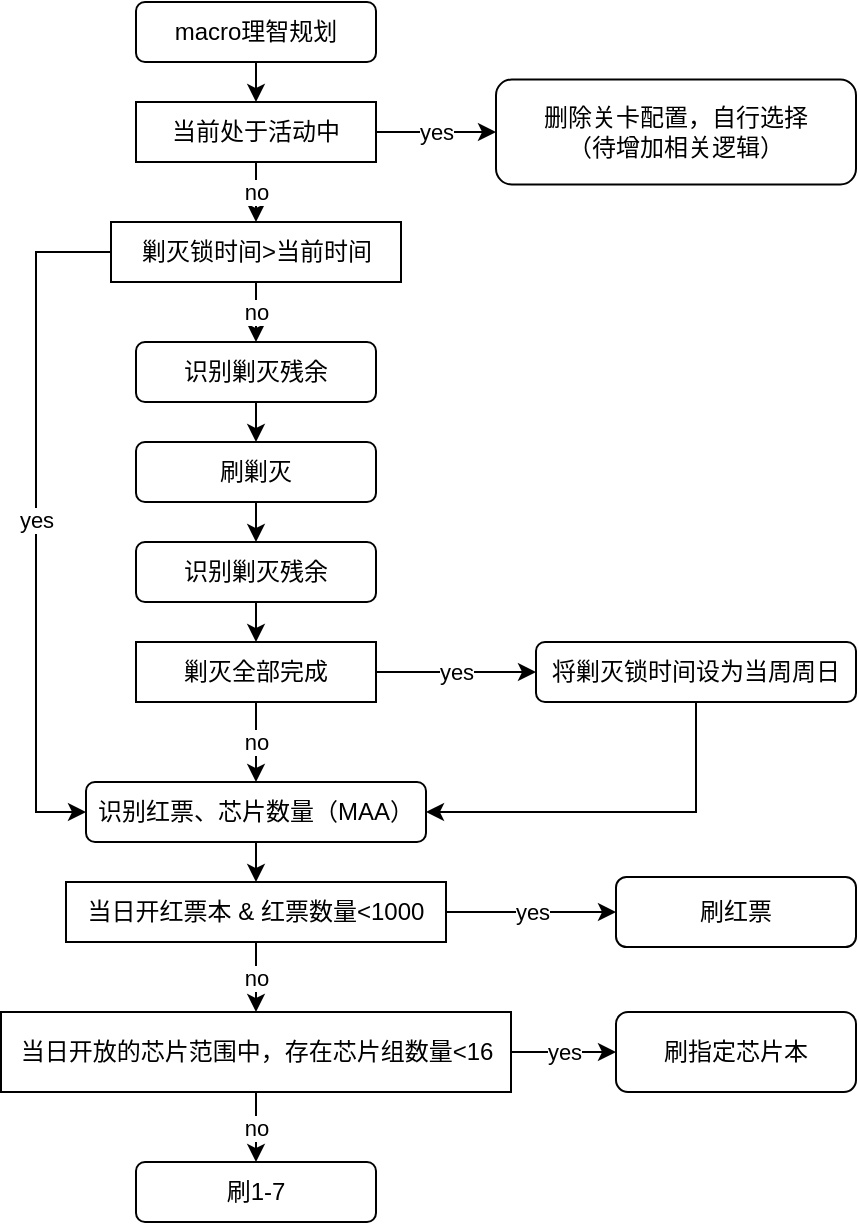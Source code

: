 <mxfile version="21.3.2" type="github">
  <diagram id="C5RBs43oDa-KdzZeNtuy" name="Page-1">
    <mxGraphModel dx="882" dy="606" grid="1" gridSize="10" guides="1" tooltips="1" connect="1" arrows="1" fold="1" page="1" pageScale="1" pageWidth="827" pageHeight="1169" math="0" shadow="0">
      <root>
        <mxCell id="WIyWlLk6GJQsqaUBKTNV-0" />
        <mxCell id="WIyWlLk6GJQsqaUBKTNV-1" parent="WIyWlLk6GJQsqaUBKTNV-0" />
        <mxCell id="aBff2EC1QVt_rITPJHu9-40" style="edgeStyle=orthogonalEdgeStyle;rounded=0;orthogonalLoop=1;jettySize=auto;html=1;exitX=0.5;exitY=1;exitDx=0;exitDy=0;entryX=0.5;entryY=0;entryDx=0;entryDy=0;" edge="1" parent="WIyWlLk6GJQsqaUBKTNV-1" source="WIyWlLk6GJQsqaUBKTNV-3" target="aBff2EC1QVt_rITPJHu9-38">
          <mxGeometry relative="1" as="geometry" />
        </mxCell>
        <mxCell id="WIyWlLk6GJQsqaUBKTNV-3" value="macro理智规划" style="rounded=1;whiteSpace=wrap;html=1;fontSize=12;glass=0;strokeWidth=1;shadow=0;" parent="WIyWlLk6GJQsqaUBKTNV-1" vertex="1">
          <mxGeometry x="160" y="40" width="120" height="30" as="geometry" />
        </mxCell>
        <mxCell id="aBff2EC1QVt_rITPJHu9-14" value="no" style="edgeStyle=orthogonalEdgeStyle;rounded=0;orthogonalLoop=1;jettySize=auto;html=1;exitX=0.5;exitY=1;exitDx=0;exitDy=0;entryX=0.5;entryY=0;entryDx=0;entryDy=0;" edge="1" parent="WIyWlLk6GJQsqaUBKTNV-1" source="aBff2EC1QVt_rITPJHu9-10" target="aBff2EC1QVt_rITPJHu9-16">
          <mxGeometry relative="1" as="geometry">
            <mxPoint x="220" y="240" as="targetPoint" />
          </mxGeometry>
        </mxCell>
        <mxCell id="aBff2EC1QVt_rITPJHu9-32" value="yes" style="edgeStyle=orthogonalEdgeStyle;rounded=0;orthogonalLoop=1;jettySize=auto;html=1;exitX=0;exitY=0.5;exitDx=0;exitDy=0;entryX=0;entryY=0.5;entryDx=0;entryDy=0;" edge="1" parent="WIyWlLk6GJQsqaUBKTNV-1" source="aBff2EC1QVt_rITPJHu9-10" target="aBff2EC1QVt_rITPJHu9-29">
          <mxGeometry relative="1" as="geometry">
            <Array as="points">
              <mxPoint x="110" y="165" />
              <mxPoint x="110" y="445" />
            </Array>
          </mxGeometry>
        </mxCell>
        <mxCell id="aBff2EC1QVt_rITPJHu9-10" value="剿灭锁时间&amp;gt;当前时间" style="rounded=0;whiteSpace=wrap;html=1;" vertex="1" parent="WIyWlLk6GJQsqaUBKTNV-1">
          <mxGeometry x="147.5" y="150" width="145" height="30" as="geometry" />
        </mxCell>
        <mxCell id="aBff2EC1QVt_rITPJHu9-19" style="edgeStyle=orthogonalEdgeStyle;rounded=0;orthogonalLoop=1;jettySize=auto;html=1;exitX=0.5;exitY=1;exitDx=0;exitDy=0;entryX=0.5;entryY=0;entryDx=0;entryDy=0;" edge="1" parent="WIyWlLk6GJQsqaUBKTNV-1" source="aBff2EC1QVt_rITPJHu9-16" target="aBff2EC1QVt_rITPJHu9-17">
          <mxGeometry relative="1" as="geometry" />
        </mxCell>
        <mxCell id="aBff2EC1QVt_rITPJHu9-16" value="识别剿灭残余" style="rounded=1;whiteSpace=wrap;html=1;" vertex="1" parent="WIyWlLk6GJQsqaUBKTNV-1">
          <mxGeometry x="160" y="210" width="120" height="30" as="geometry" />
        </mxCell>
        <mxCell id="aBff2EC1QVt_rITPJHu9-22" style="edgeStyle=orthogonalEdgeStyle;rounded=0;orthogonalLoop=1;jettySize=auto;html=1;exitX=0.5;exitY=1;exitDx=0;exitDy=0;entryX=0.5;entryY=0;entryDx=0;entryDy=0;" edge="1" parent="WIyWlLk6GJQsqaUBKTNV-1" source="aBff2EC1QVt_rITPJHu9-17" target="aBff2EC1QVt_rITPJHu9-21">
          <mxGeometry relative="1" as="geometry" />
        </mxCell>
        <mxCell id="aBff2EC1QVt_rITPJHu9-17" value="刷剿灭" style="rounded=1;whiteSpace=wrap;html=1;" vertex="1" parent="WIyWlLk6GJQsqaUBKTNV-1">
          <mxGeometry x="160" y="260" width="120" height="30" as="geometry" />
        </mxCell>
        <mxCell id="aBff2EC1QVt_rITPJHu9-24" style="edgeStyle=orthogonalEdgeStyle;rounded=0;orthogonalLoop=1;jettySize=auto;html=1;exitX=0.5;exitY=1;exitDx=0;exitDy=0;entryX=0.5;entryY=0;entryDx=0;entryDy=0;" edge="1" parent="WIyWlLk6GJQsqaUBKTNV-1" source="aBff2EC1QVt_rITPJHu9-21" target="aBff2EC1QVt_rITPJHu9-23">
          <mxGeometry relative="1" as="geometry" />
        </mxCell>
        <mxCell id="aBff2EC1QVt_rITPJHu9-21" value="识别剿灭残余" style="rounded=1;whiteSpace=wrap;html=1;" vertex="1" parent="WIyWlLk6GJQsqaUBKTNV-1">
          <mxGeometry x="160" y="310" width="120" height="30" as="geometry" />
        </mxCell>
        <mxCell id="aBff2EC1QVt_rITPJHu9-27" value="yes" style="edgeStyle=orthogonalEdgeStyle;rounded=0;orthogonalLoop=1;jettySize=auto;html=1;exitX=1;exitY=0.5;exitDx=0;exitDy=0;entryX=0;entryY=0.5;entryDx=0;entryDy=0;" edge="1" parent="WIyWlLk6GJQsqaUBKTNV-1" source="aBff2EC1QVt_rITPJHu9-23" target="aBff2EC1QVt_rITPJHu9-26">
          <mxGeometry relative="1" as="geometry" />
        </mxCell>
        <mxCell id="aBff2EC1QVt_rITPJHu9-30" value="no" style="edgeStyle=orthogonalEdgeStyle;rounded=0;orthogonalLoop=1;jettySize=auto;html=1;exitX=0.5;exitY=1;exitDx=0;exitDy=0;entryX=0.5;entryY=0;entryDx=0;entryDy=0;" edge="1" parent="WIyWlLk6GJQsqaUBKTNV-1" source="aBff2EC1QVt_rITPJHu9-23" target="aBff2EC1QVt_rITPJHu9-29">
          <mxGeometry relative="1" as="geometry" />
        </mxCell>
        <mxCell id="aBff2EC1QVt_rITPJHu9-23" value="剿灭全部完成" style="rounded=0;whiteSpace=wrap;html=1;" vertex="1" parent="WIyWlLk6GJQsqaUBKTNV-1">
          <mxGeometry x="160" y="360" width="120" height="30" as="geometry" />
        </mxCell>
        <mxCell id="aBff2EC1QVt_rITPJHu9-31" style="edgeStyle=orthogonalEdgeStyle;rounded=0;orthogonalLoop=1;jettySize=auto;html=1;exitX=0.5;exitY=1;exitDx=0;exitDy=0;entryX=1;entryY=0.5;entryDx=0;entryDy=0;" edge="1" parent="WIyWlLk6GJQsqaUBKTNV-1" source="aBff2EC1QVt_rITPJHu9-26" target="aBff2EC1QVt_rITPJHu9-29">
          <mxGeometry relative="1" as="geometry" />
        </mxCell>
        <mxCell id="aBff2EC1QVt_rITPJHu9-26" value="将剿灭锁时间设为当周周日" style="rounded=1;whiteSpace=wrap;html=1;" vertex="1" parent="WIyWlLk6GJQsqaUBKTNV-1">
          <mxGeometry x="360" y="360" width="160" height="30" as="geometry" />
        </mxCell>
        <mxCell id="aBff2EC1QVt_rITPJHu9-35" style="edgeStyle=orthogonalEdgeStyle;rounded=0;orthogonalLoop=1;jettySize=auto;html=1;exitX=0.5;exitY=1;exitDx=0;exitDy=0;entryX=0.5;entryY=0;entryDx=0;entryDy=0;" edge="1" parent="WIyWlLk6GJQsqaUBKTNV-1" source="aBff2EC1QVt_rITPJHu9-29" target="aBff2EC1QVt_rITPJHu9-34">
          <mxGeometry relative="1" as="geometry" />
        </mxCell>
        <mxCell id="aBff2EC1QVt_rITPJHu9-29" value="识别红票、芯片数量（MAA）" style="rounded=1;whiteSpace=wrap;html=1;" vertex="1" parent="WIyWlLk6GJQsqaUBKTNV-1">
          <mxGeometry x="135" y="430" width="170" height="30" as="geometry" />
        </mxCell>
        <mxCell id="aBff2EC1QVt_rITPJHu9-54" value="yes" style="edgeStyle=orthogonalEdgeStyle;rounded=0;orthogonalLoop=1;jettySize=auto;html=1;exitX=1;exitY=0.5;exitDx=0;exitDy=0;" edge="1" parent="WIyWlLk6GJQsqaUBKTNV-1" source="aBff2EC1QVt_rITPJHu9-34" target="aBff2EC1QVt_rITPJHu9-36">
          <mxGeometry relative="1" as="geometry" />
        </mxCell>
        <mxCell id="aBff2EC1QVt_rITPJHu9-55" value="no" style="edgeStyle=orthogonalEdgeStyle;rounded=0;orthogonalLoop=1;jettySize=auto;html=1;exitX=0.5;exitY=1;exitDx=0;exitDy=0;" edge="1" parent="WIyWlLk6GJQsqaUBKTNV-1" source="aBff2EC1QVt_rITPJHu9-34" target="aBff2EC1QVt_rITPJHu9-44">
          <mxGeometry relative="1" as="geometry" />
        </mxCell>
        <mxCell id="aBff2EC1QVt_rITPJHu9-34" value="当日开红票本 &amp;amp; 红票数量&amp;lt;1000" style="rounded=0;whiteSpace=wrap;html=1;" vertex="1" parent="WIyWlLk6GJQsqaUBKTNV-1">
          <mxGeometry x="125" y="480" width="190" height="30" as="geometry" />
        </mxCell>
        <mxCell id="aBff2EC1QVt_rITPJHu9-36" value="刷红票" style="rounded=1;whiteSpace=wrap;html=1;" vertex="1" parent="WIyWlLk6GJQsqaUBKTNV-1">
          <mxGeometry x="400" y="477.5" width="120" height="35" as="geometry" />
        </mxCell>
        <mxCell id="aBff2EC1QVt_rITPJHu9-42" value="yes" style="edgeStyle=orthogonalEdgeStyle;rounded=0;orthogonalLoop=1;jettySize=auto;html=1;exitX=1;exitY=0.5;exitDx=0;exitDy=0;entryX=0;entryY=0.5;entryDx=0;entryDy=0;" edge="1" parent="WIyWlLk6GJQsqaUBKTNV-1" source="aBff2EC1QVt_rITPJHu9-38" target="aBff2EC1QVt_rITPJHu9-41">
          <mxGeometry relative="1" as="geometry" />
        </mxCell>
        <mxCell id="aBff2EC1QVt_rITPJHu9-43" value="no" style="edgeStyle=orthogonalEdgeStyle;rounded=0;orthogonalLoop=1;jettySize=auto;html=1;exitX=0.5;exitY=1;exitDx=0;exitDy=0;" edge="1" parent="WIyWlLk6GJQsqaUBKTNV-1" source="aBff2EC1QVt_rITPJHu9-38" target="aBff2EC1QVt_rITPJHu9-10">
          <mxGeometry relative="1" as="geometry" />
        </mxCell>
        <mxCell id="aBff2EC1QVt_rITPJHu9-38" value="当前处于活动中" style="rounded=0;whiteSpace=wrap;html=1;" vertex="1" parent="WIyWlLk6GJQsqaUBKTNV-1">
          <mxGeometry x="160" y="90" width="120" height="30" as="geometry" />
        </mxCell>
        <mxCell id="aBff2EC1QVt_rITPJHu9-41" value="删除关卡配置，自行选择&lt;br&gt;（待增加相关逻辑）" style="rounded=1;whiteSpace=wrap;html=1;" vertex="1" parent="WIyWlLk6GJQsqaUBKTNV-1">
          <mxGeometry x="340" y="78.75" width="180" height="52.5" as="geometry" />
        </mxCell>
        <mxCell id="aBff2EC1QVt_rITPJHu9-49" value="no" style="edgeStyle=orthogonalEdgeStyle;rounded=0;orthogonalLoop=1;jettySize=auto;html=1;exitX=0.5;exitY=1;exitDx=0;exitDy=0;entryX=0.5;entryY=0;entryDx=0;entryDy=0;" edge="1" parent="WIyWlLk6GJQsqaUBKTNV-1" source="aBff2EC1QVt_rITPJHu9-44" target="aBff2EC1QVt_rITPJHu9-48">
          <mxGeometry relative="1" as="geometry" />
        </mxCell>
        <mxCell id="aBff2EC1QVt_rITPJHu9-51" value="yes" style="edgeStyle=orthogonalEdgeStyle;rounded=0;orthogonalLoop=1;jettySize=auto;html=1;exitX=1;exitY=0.5;exitDx=0;exitDy=0;entryX=0;entryY=0.5;entryDx=0;entryDy=0;" edge="1" parent="WIyWlLk6GJQsqaUBKTNV-1" source="aBff2EC1QVt_rITPJHu9-44" target="aBff2EC1QVt_rITPJHu9-47">
          <mxGeometry relative="1" as="geometry" />
        </mxCell>
        <mxCell id="aBff2EC1QVt_rITPJHu9-44" value="当日开放的芯片范围中，存在芯片组数量&amp;lt;16" style="rounded=0;whiteSpace=wrap;html=1;" vertex="1" parent="WIyWlLk6GJQsqaUBKTNV-1">
          <mxGeometry x="92.5" y="545" width="255" height="40" as="geometry" />
        </mxCell>
        <mxCell id="aBff2EC1QVt_rITPJHu9-47" value="刷指定芯片本" style="rounded=1;whiteSpace=wrap;html=1;" vertex="1" parent="WIyWlLk6GJQsqaUBKTNV-1">
          <mxGeometry x="400" y="545" width="120" height="40" as="geometry" />
        </mxCell>
        <mxCell id="aBff2EC1QVt_rITPJHu9-48" value="刷1-7" style="rounded=1;whiteSpace=wrap;html=1;" vertex="1" parent="WIyWlLk6GJQsqaUBKTNV-1">
          <mxGeometry x="160" y="620" width="120" height="30" as="geometry" />
        </mxCell>
      </root>
    </mxGraphModel>
  </diagram>
</mxfile>
